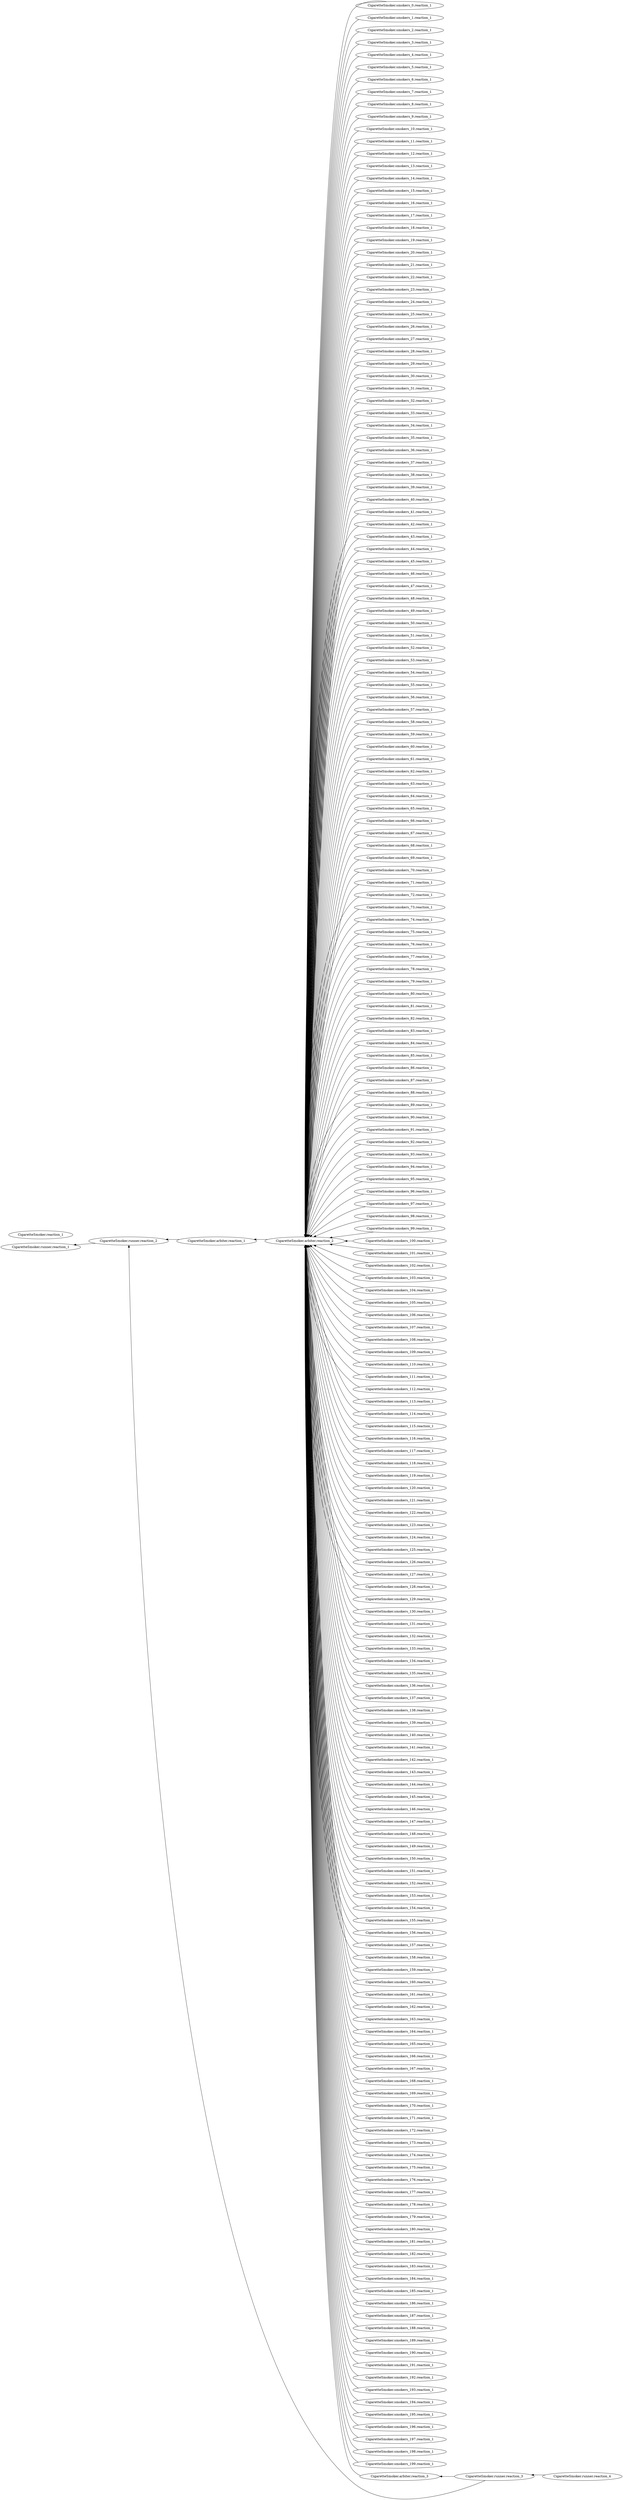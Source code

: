 digraph {
rankdir=LR;
subgraph {
rank=same;
CigaretteSmoker_reaction_1 [label="CigaretteSmoker.reaction_1"];
CigaretteSmoker_runner_reaction_1 [label="CigaretteSmoker.runner.reaction_1"];
}
subgraph {
rank=same;
CigaretteSmoker_runner_reaction_2 [label="CigaretteSmoker.runner.reaction_2"];
}
subgraph {
rank=same;
CigaretteSmoker_arbiter_reaction_1 [label="CigaretteSmoker.arbiter.reaction_1"];
}
subgraph {
rank=same;
CigaretteSmoker_arbiter_reaction_2 [label="CigaretteSmoker.arbiter.reaction_2"];
}
subgraph {
rank=same;
CigaretteSmoker_smokers_0_reaction_1 [label="CigaretteSmoker.smokers_0.reaction_1"];
CigaretteSmoker_smokers_1_reaction_1 [label="CigaretteSmoker.smokers_1.reaction_1"];
CigaretteSmoker_smokers_2_reaction_1 [label="CigaretteSmoker.smokers_2.reaction_1"];
CigaretteSmoker_smokers_3_reaction_1 [label="CigaretteSmoker.smokers_3.reaction_1"];
CigaretteSmoker_smokers_4_reaction_1 [label="CigaretteSmoker.smokers_4.reaction_1"];
CigaretteSmoker_smokers_5_reaction_1 [label="CigaretteSmoker.smokers_5.reaction_1"];
CigaretteSmoker_smokers_6_reaction_1 [label="CigaretteSmoker.smokers_6.reaction_1"];
CigaretteSmoker_smokers_7_reaction_1 [label="CigaretteSmoker.smokers_7.reaction_1"];
CigaretteSmoker_smokers_8_reaction_1 [label="CigaretteSmoker.smokers_8.reaction_1"];
CigaretteSmoker_smokers_9_reaction_1 [label="CigaretteSmoker.smokers_9.reaction_1"];
CigaretteSmoker_smokers_10_reaction_1 [label="CigaretteSmoker.smokers_10.reaction_1"];
CigaretteSmoker_smokers_11_reaction_1 [label="CigaretteSmoker.smokers_11.reaction_1"];
CigaretteSmoker_smokers_12_reaction_1 [label="CigaretteSmoker.smokers_12.reaction_1"];
CigaretteSmoker_smokers_13_reaction_1 [label="CigaretteSmoker.smokers_13.reaction_1"];
CigaretteSmoker_smokers_14_reaction_1 [label="CigaretteSmoker.smokers_14.reaction_1"];
CigaretteSmoker_smokers_15_reaction_1 [label="CigaretteSmoker.smokers_15.reaction_1"];
CigaretteSmoker_smokers_16_reaction_1 [label="CigaretteSmoker.smokers_16.reaction_1"];
CigaretteSmoker_smokers_17_reaction_1 [label="CigaretteSmoker.smokers_17.reaction_1"];
CigaretteSmoker_smokers_18_reaction_1 [label="CigaretteSmoker.smokers_18.reaction_1"];
CigaretteSmoker_smokers_19_reaction_1 [label="CigaretteSmoker.smokers_19.reaction_1"];
CigaretteSmoker_smokers_20_reaction_1 [label="CigaretteSmoker.smokers_20.reaction_1"];
CigaretteSmoker_smokers_21_reaction_1 [label="CigaretteSmoker.smokers_21.reaction_1"];
CigaretteSmoker_smokers_22_reaction_1 [label="CigaretteSmoker.smokers_22.reaction_1"];
CigaretteSmoker_smokers_23_reaction_1 [label="CigaretteSmoker.smokers_23.reaction_1"];
CigaretteSmoker_smokers_24_reaction_1 [label="CigaretteSmoker.smokers_24.reaction_1"];
CigaretteSmoker_smokers_25_reaction_1 [label="CigaretteSmoker.smokers_25.reaction_1"];
CigaretteSmoker_smokers_26_reaction_1 [label="CigaretteSmoker.smokers_26.reaction_1"];
CigaretteSmoker_smokers_27_reaction_1 [label="CigaretteSmoker.smokers_27.reaction_1"];
CigaretteSmoker_smokers_28_reaction_1 [label="CigaretteSmoker.smokers_28.reaction_1"];
CigaretteSmoker_smokers_29_reaction_1 [label="CigaretteSmoker.smokers_29.reaction_1"];
CigaretteSmoker_smokers_30_reaction_1 [label="CigaretteSmoker.smokers_30.reaction_1"];
CigaretteSmoker_smokers_31_reaction_1 [label="CigaretteSmoker.smokers_31.reaction_1"];
CigaretteSmoker_smokers_32_reaction_1 [label="CigaretteSmoker.smokers_32.reaction_1"];
CigaretteSmoker_smokers_33_reaction_1 [label="CigaretteSmoker.smokers_33.reaction_1"];
CigaretteSmoker_smokers_34_reaction_1 [label="CigaretteSmoker.smokers_34.reaction_1"];
CigaretteSmoker_smokers_35_reaction_1 [label="CigaretteSmoker.smokers_35.reaction_1"];
CigaretteSmoker_smokers_36_reaction_1 [label="CigaretteSmoker.smokers_36.reaction_1"];
CigaretteSmoker_smokers_37_reaction_1 [label="CigaretteSmoker.smokers_37.reaction_1"];
CigaretteSmoker_smokers_38_reaction_1 [label="CigaretteSmoker.smokers_38.reaction_1"];
CigaretteSmoker_smokers_39_reaction_1 [label="CigaretteSmoker.smokers_39.reaction_1"];
CigaretteSmoker_smokers_40_reaction_1 [label="CigaretteSmoker.smokers_40.reaction_1"];
CigaretteSmoker_smokers_41_reaction_1 [label="CigaretteSmoker.smokers_41.reaction_1"];
CigaretteSmoker_smokers_42_reaction_1 [label="CigaretteSmoker.smokers_42.reaction_1"];
CigaretteSmoker_smokers_43_reaction_1 [label="CigaretteSmoker.smokers_43.reaction_1"];
CigaretteSmoker_smokers_44_reaction_1 [label="CigaretteSmoker.smokers_44.reaction_1"];
CigaretteSmoker_smokers_45_reaction_1 [label="CigaretteSmoker.smokers_45.reaction_1"];
CigaretteSmoker_smokers_46_reaction_1 [label="CigaretteSmoker.smokers_46.reaction_1"];
CigaretteSmoker_smokers_47_reaction_1 [label="CigaretteSmoker.smokers_47.reaction_1"];
CigaretteSmoker_smokers_48_reaction_1 [label="CigaretteSmoker.smokers_48.reaction_1"];
CigaretteSmoker_smokers_49_reaction_1 [label="CigaretteSmoker.smokers_49.reaction_1"];
CigaretteSmoker_smokers_50_reaction_1 [label="CigaretteSmoker.smokers_50.reaction_1"];
CigaretteSmoker_smokers_51_reaction_1 [label="CigaretteSmoker.smokers_51.reaction_1"];
CigaretteSmoker_smokers_52_reaction_1 [label="CigaretteSmoker.smokers_52.reaction_1"];
CigaretteSmoker_smokers_53_reaction_1 [label="CigaretteSmoker.smokers_53.reaction_1"];
CigaretteSmoker_smokers_54_reaction_1 [label="CigaretteSmoker.smokers_54.reaction_1"];
CigaretteSmoker_smokers_55_reaction_1 [label="CigaretteSmoker.smokers_55.reaction_1"];
CigaretteSmoker_smokers_56_reaction_1 [label="CigaretteSmoker.smokers_56.reaction_1"];
CigaretteSmoker_smokers_57_reaction_1 [label="CigaretteSmoker.smokers_57.reaction_1"];
CigaretteSmoker_smokers_58_reaction_1 [label="CigaretteSmoker.smokers_58.reaction_1"];
CigaretteSmoker_smokers_59_reaction_1 [label="CigaretteSmoker.smokers_59.reaction_1"];
CigaretteSmoker_smokers_60_reaction_1 [label="CigaretteSmoker.smokers_60.reaction_1"];
CigaretteSmoker_smokers_61_reaction_1 [label="CigaretteSmoker.smokers_61.reaction_1"];
CigaretteSmoker_smokers_62_reaction_1 [label="CigaretteSmoker.smokers_62.reaction_1"];
CigaretteSmoker_smokers_63_reaction_1 [label="CigaretteSmoker.smokers_63.reaction_1"];
CigaretteSmoker_smokers_64_reaction_1 [label="CigaretteSmoker.smokers_64.reaction_1"];
CigaretteSmoker_smokers_65_reaction_1 [label="CigaretteSmoker.smokers_65.reaction_1"];
CigaretteSmoker_smokers_66_reaction_1 [label="CigaretteSmoker.smokers_66.reaction_1"];
CigaretteSmoker_smokers_67_reaction_1 [label="CigaretteSmoker.smokers_67.reaction_1"];
CigaretteSmoker_smokers_68_reaction_1 [label="CigaretteSmoker.smokers_68.reaction_1"];
CigaretteSmoker_smokers_69_reaction_1 [label="CigaretteSmoker.smokers_69.reaction_1"];
CigaretteSmoker_smokers_70_reaction_1 [label="CigaretteSmoker.smokers_70.reaction_1"];
CigaretteSmoker_smokers_71_reaction_1 [label="CigaretteSmoker.smokers_71.reaction_1"];
CigaretteSmoker_smokers_72_reaction_1 [label="CigaretteSmoker.smokers_72.reaction_1"];
CigaretteSmoker_smokers_73_reaction_1 [label="CigaretteSmoker.smokers_73.reaction_1"];
CigaretteSmoker_smokers_74_reaction_1 [label="CigaretteSmoker.smokers_74.reaction_1"];
CigaretteSmoker_smokers_75_reaction_1 [label="CigaretteSmoker.smokers_75.reaction_1"];
CigaretteSmoker_smokers_76_reaction_1 [label="CigaretteSmoker.smokers_76.reaction_1"];
CigaretteSmoker_smokers_77_reaction_1 [label="CigaretteSmoker.smokers_77.reaction_1"];
CigaretteSmoker_smokers_78_reaction_1 [label="CigaretteSmoker.smokers_78.reaction_1"];
CigaretteSmoker_smokers_79_reaction_1 [label="CigaretteSmoker.smokers_79.reaction_1"];
CigaretteSmoker_smokers_80_reaction_1 [label="CigaretteSmoker.smokers_80.reaction_1"];
CigaretteSmoker_smokers_81_reaction_1 [label="CigaretteSmoker.smokers_81.reaction_1"];
CigaretteSmoker_smokers_82_reaction_1 [label="CigaretteSmoker.smokers_82.reaction_1"];
CigaretteSmoker_smokers_83_reaction_1 [label="CigaretteSmoker.smokers_83.reaction_1"];
CigaretteSmoker_smokers_84_reaction_1 [label="CigaretteSmoker.smokers_84.reaction_1"];
CigaretteSmoker_smokers_85_reaction_1 [label="CigaretteSmoker.smokers_85.reaction_1"];
CigaretteSmoker_smokers_86_reaction_1 [label="CigaretteSmoker.smokers_86.reaction_1"];
CigaretteSmoker_smokers_87_reaction_1 [label="CigaretteSmoker.smokers_87.reaction_1"];
CigaretteSmoker_smokers_88_reaction_1 [label="CigaretteSmoker.smokers_88.reaction_1"];
CigaretteSmoker_smokers_89_reaction_1 [label="CigaretteSmoker.smokers_89.reaction_1"];
CigaretteSmoker_smokers_90_reaction_1 [label="CigaretteSmoker.smokers_90.reaction_1"];
CigaretteSmoker_smokers_91_reaction_1 [label="CigaretteSmoker.smokers_91.reaction_1"];
CigaretteSmoker_smokers_92_reaction_1 [label="CigaretteSmoker.smokers_92.reaction_1"];
CigaretteSmoker_smokers_93_reaction_1 [label="CigaretteSmoker.smokers_93.reaction_1"];
CigaretteSmoker_smokers_94_reaction_1 [label="CigaretteSmoker.smokers_94.reaction_1"];
CigaretteSmoker_smokers_95_reaction_1 [label="CigaretteSmoker.smokers_95.reaction_1"];
CigaretteSmoker_smokers_96_reaction_1 [label="CigaretteSmoker.smokers_96.reaction_1"];
CigaretteSmoker_smokers_97_reaction_1 [label="CigaretteSmoker.smokers_97.reaction_1"];
CigaretteSmoker_smokers_98_reaction_1 [label="CigaretteSmoker.smokers_98.reaction_1"];
CigaretteSmoker_smokers_99_reaction_1 [label="CigaretteSmoker.smokers_99.reaction_1"];
CigaretteSmoker_smokers_100_reaction_1 [label="CigaretteSmoker.smokers_100.reaction_1"];
CigaretteSmoker_smokers_101_reaction_1 [label="CigaretteSmoker.smokers_101.reaction_1"];
CigaretteSmoker_smokers_102_reaction_1 [label="CigaretteSmoker.smokers_102.reaction_1"];
CigaretteSmoker_smokers_103_reaction_1 [label="CigaretteSmoker.smokers_103.reaction_1"];
CigaretteSmoker_smokers_104_reaction_1 [label="CigaretteSmoker.smokers_104.reaction_1"];
CigaretteSmoker_smokers_105_reaction_1 [label="CigaretteSmoker.smokers_105.reaction_1"];
CigaretteSmoker_smokers_106_reaction_1 [label="CigaretteSmoker.smokers_106.reaction_1"];
CigaretteSmoker_smokers_107_reaction_1 [label="CigaretteSmoker.smokers_107.reaction_1"];
CigaretteSmoker_smokers_108_reaction_1 [label="CigaretteSmoker.smokers_108.reaction_1"];
CigaretteSmoker_smokers_109_reaction_1 [label="CigaretteSmoker.smokers_109.reaction_1"];
CigaretteSmoker_smokers_110_reaction_1 [label="CigaretteSmoker.smokers_110.reaction_1"];
CigaretteSmoker_smokers_111_reaction_1 [label="CigaretteSmoker.smokers_111.reaction_1"];
CigaretteSmoker_smokers_112_reaction_1 [label="CigaretteSmoker.smokers_112.reaction_1"];
CigaretteSmoker_smokers_113_reaction_1 [label="CigaretteSmoker.smokers_113.reaction_1"];
CigaretteSmoker_smokers_114_reaction_1 [label="CigaretteSmoker.smokers_114.reaction_1"];
CigaretteSmoker_smokers_115_reaction_1 [label="CigaretteSmoker.smokers_115.reaction_1"];
CigaretteSmoker_smokers_116_reaction_1 [label="CigaretteSmoker.smokers_116.reaction_1"];
CigaretteSmoker_smokers_117_reaction_1 [label="CigaretteSmoker.smokers_117.reaction_1"];
CigaretteSmoker_smokers_118_reaction_1 [label="CigaretteSmoker.smokers_118.reaction_1"];
CigaretteSmoker_smokers_119_reaction_1 [label="CigaretteSmoker.smokers_119.reaction_1"];
CigaretteSmoker_smokers_120_reaction_1 [label="CigaretteSmoker.smokers_120.reaction_1"];
CigaretteSmoker_smokers_121_reaction_1 [label="CigaretteSmoker.smokers_121.reaction_1"];
CigaretteSmoker_smokers_122_reaction_1 [label="CigaretteSmoker.smokers_122.reaction_1"];
CigaretteSmoker_smokers_123_reaction_1 [label="CigaretteSmoker.smokers_123.reaction_1"];
CigaretteSmoker_smokers_124_reaction_1 [label="CigaretteSmoker.smokers_124.reaction_1"];
CigaretteSmoker_smokers_125_reaction_1 [label="CigaretteSmoker.smokers_125.reaction_1"];
CigaretteSmoker_smokers_126_reaction_1 [label="CigaretteSmoker.smokers_126.reaction_1"];
CigaretteSmoker_smokers_127_reaction_1 [label="CigaretteSmoker.smokers_127.reaction_1"];
CigaretteSmoker_smokers_128_reaction_1 [label="CigaretteSmoker.smokers_128.reaction_1"];
CigaretteSmoker_smokers_129_reaction_1 [label="CigaretteSmoker.smokers_129.reaction_1"];
CigaretteSmoker_smokers_130_reaction_1 [label="CigaretteSmoker.smokers_130.reaction_1"];
CigaretteSmoker_smokers_131_reaction_1 [label="CigaretteSmoker.smokers_131.reaction_1"];
CigaretteSmoker_smokers_132_reaction_1 [label="CigaretteSmoker.smokers_132.reaction_1"];
CigaretteSmoker_smokers_133_reaction_1 [label="CigaretteSmoker.smokers_133.reaction_1"];
CigaretteSmoker_smokers_134_reaction_1 [label="CigaretteSmoker.smokers_134.reaction_1"];
CigaretteSmoker_smokers_135_reaction_1 [label="CigaretteSmoker.smokers_135.reaction_1"];
CigaretteSmoker_smokers_136_reaction_1 [label="CigaretteSmoker.smokers_136.reaction_1"];
CigaretteSmoker_smokers_137_reaction_1 [label="CigaretteSmoker.smokers_137.reaction_1"];
CigaretteSmoker_smokers_138_reaction_1 [label="CigaretteSmoker.smokers_138.reaction_1"];
CigaretteSmoker_smokers_139_reaction_1 [label="CigaretteSmoker.smokers_139.reaction_1"];
CigaretteSmoker_smokers_140_reaction_1 [label="CigaretteSmoker.smokers_140.reaction_1"];
CigaretteSmoker_smokers_141_reaction_1 [label="CigaretteSmoker.smokers_141.reaction_1"];
CigaretteSmoker_smokers_142_reaction_1 [label="CigaretteSmoker.smokers_142.reaction_1"];
CigaretteSmoker_smokers_143_reaction_1 [label="CigaretteSmoker.smokers_143.reaction_1"];
CigaretteSmoker_smokers_144_reaction_1 [label="CigaretteSmoker.smokers_144.reaction_1"];
CigaretteSmoker_smokers_145_reaction_1 [label="CigaretteSmoker.smokers_145.reaction_1"];
CigaretteSmoker_smokers_146_reaction_1 [label="CigaretteSmoker.smokers_146.reaction_1"];
CigaretteSmoker_smokers_147_reaction_1 [label="CigaretteSmoker.smokers_147.reaction_1"];
CigaretteSmoker_smokers_148_reaction_1 [label="CigaretteSmoker.smokers_148.reaction_1"];
CigaretteSmoker_smokers_149_reaction_1 [label="CigaretteSmoker.smokers_149.reaction_1"];
CigaretteSmoker_smokers_150_reaction_1 [label="CigaretteSmoker.smokers_150.reaction_1"];
CigaretteSmoker_smokers_151_reaction_1 [label="CigaretteSmoker.smokers_151.reaction_1"];
CigaretteSmoker_smokers_152_reaction_1 [label="CigaretteSmoker.smokers_152.reaction_1"];
CigaretteSmoker_smokers_153_reaction_1 [label="CigaretteSmoker.smokers_153.reaction_1"];
CigaretteSmoker_smokers_154_reaction_1 [label="CigaretteSmoker.smokers_154.reaction_1"];
CigaretteSmoker_smokers_155_reaction_1 [label="CigaretteSmoker.smokers_155.reaction_1"];
CigaretteSmoker_smokers_156_reaction_1 [label="CigaretteSmoker.smokers_156.reaction_1"];
CigaretteSmoker_smokers_157_reaction_1 [label="CigaretteSmoker.smokers_157.reaction_1"];
CigaretteSmoker_smokers_158_reaction_1 [label="CigaretteSmoker.smokers_158.reaction_1"];
CigaretteSmoker_smokers_159_reaction_1 [label="CigaretteSmoker.smokers_159.reaction_1"];
CigaretteSmoker_smokers_160_reaction_1 [label="CigaretteSmoker.smokers_160.reaction_1"];
CigaretteSmoker_smokers_161_reaction_1 [label="CigaretteSmoker.smokers_161.reaction_1"];
CigaretteSmoker_smokers_162_reaction_1 [label="CigaretteSmoker.smokers_162.reaction_1"];
CigaretteSmoker_smokers_163_reaction_1 [label="CigaretteSmoker.smokers_163.reaction_1"];
CigaretteSmoker_smokers_164_reaction_1 [label="CigaretteSmoker.smokers_164.reaction_1"];
CigaretteSmoker_smokers_165_reaction_1 [label="CigaretteSmoker.smokers_165.reaction_1"];
CigaretteSmoker_smokers_166_reaction_1 [label="CigaretteSmoker.smokers_166.reaction_1"];
CigaretteSmoker_smokers_167_reaction_1 [label="CigaretteSmoker.smokers_167.reaction_1"];
CigaretteSmoker_smokers_168_reaction_1 [label="CigaretteSmoker.smokers_168.reaction_1"];
CigaretteSmoker_smokers_169_reaction_1 [label="CigaretteSmoker.smokers_169.reaction_1"];
CigaretteSmoker_smokers_170_reaction_1 [label="CigaretteSmoker.smokers_170.reaction_1"];
CigaretteSmoker_smokers_171_reaction_1 [label="CigaretteSmoker.smokers_171.reaction_1"];
CigaretteSmoker_smokers_172_reaction_1 [label="CigaretteSmoker.smokers_172.reaction_1"];
CigaretteSmoker_smokers_173_reaction_1 [label="CigaretteSmoker.smokers_173.reaction_1"];
CigaretteSmoker_smokers_174_reaction_1 [label="CigaretteSmoker.smokers_174.reaction_1"];
CigaretteSmoker_smokers_175_reaction_1 [label="CigaretteSmoker.smokers_175.reaction_1"];
CigaretteSmoker_smokers_176_reaction_1 [label="CigaretteSmoker.smokers_176.reaction_1"];
CigaretteSmoker_smokers_177_reaction_1 [label="CigaretteSmoker.smokers_177.reaction_1"];
CigaretteSmoker_smokers_178_reaction_1 [label="CigaretteSmoker.smokers_178.reaction_1"];
CigaretteSmoker_smokers_179_reaction_1 [label="CigaretteSmoker.smokers_179.reaction_1"];
CigaretteSmoker_smokers_180_reaction_1 [label="CigaretteSmoker.smokers_180.reaction_1"];
CigaretteSmoker_smokers_181_reaction_1 [label="CigaretteSmoker.smokers_181.reaction_1"];
CigaretteSmoker_smokers_182_reaction_1 [label="CigaretteSmoker.smokers_182.reaction_1"];
CigaretteSmoker_smokers_183_reaction_1 [label="CigaretteSmoker.smokers_183.reaction_1"];
CigaretteSmoker_smokers_184_reaction_1 [label="CigaretteSmoker.smokers_184.reaction_1"];
CigaretteSmoker_smokers_185_reaction_1 [label="CigaretteSmoker.smokers_185.reaction_1"];
CigaretteSmoker_smokers_186_reaction_1 [label="CigaretteSmoker.smokers_186.reaction_1"];
CigaretteSmoker_smokers_187_reaction_1 [label="CigaretteSmoker.smokers_187.reaction_1"];
CigaretteSmoker_smokers_188_reaction_1 [label="CigaretteSmoker.smokers_188.reaction_1"];
CigaretteSmoker_smokers_189_reaction_1 [label="CigaretteSmoker.smokers_189.reaction_1"];
CigaretteSmoker_smokers_190_reaction_1 [label="CigaretteSmoker.smokers_190.reaction_1"];
CigaretteSmoker_smokers_191_reaction_1 [label="CigaretteSmoker.smokers_191.reaction_1"];
CigaretteSmoker_smokers_192_reaction_1 [label="CigaretteSmoker.smokers_192.reaction_1"];
CigaretteSmoker_smokers_193_reaction_1 [label="CigaretteSmoker.smokers_193.reaction_1"];
CigaretteSmoker_smokers_194_reaction_1 [label="CigaretteSmoker.smokers_194.reaction_1"];
CigaretteSmoker_smokers_195_reaction_1 [label="CigaretteSmoker.smokers_195.reaction_1"];
CigaretteSmoker_smokers_196_reaction_1 [label="CigaretteSmoker.smokers_196.reaction_1"];
CigaretteSmoker_smokers_197_reaction_1 [label="CigaretteSmoker.smokers_197.reaction_1"];
CigaretteSmoker_smokers_198_reaction_1 [label="CigaretteSmoker.smokers_198.reaction_1"];
CigaretteSmoker_smokers_199_reaction_1 [label="CigaretteSmoker.smokers_199.reaction_1"];
CigaretteSmoker_arbiter_reaction_3 [label="CigaretteSmoker.arbiter.reaction_3"];
}
subgraph {
rank=same;
CigaretteSmoker_runner_reaction_3 [label="CigaretteSmoker.runner.reaction_3"];
}
subgraph {
rank=same;
CigaretteSmoker_runner_reaction_4 [label="CigaretteSmoker.runner.reaction_4"];
}
CigaretteSmoker_reaction_1 -> CigaretteSmoker_runner_reaction_2 [style=invis];
CigaretteSmoker_runner_reaction_2 -> CigaretteSmoker_arbiter_reaction_1 [style=invis];
CigaretteSmoker_arbiter_reaction_1 -> CigaretteSmoker_arbiter_reaction_2 [style=invis];
CigaretteSmoker_arbiter_reaction_2 -> CigaretteSmoker_smokers_0_reaction_1 [style=invis];
CigaretteSmoker_smokers_0_reaction_1 -> CigaretteSmoker_runner_reaction_3 [style=invis];
CigaretteSmoker_runner_reaction_3 -> CigaretteSmoker_runner_reaction_4 [style=invis];
CigaretteSmoker_smokers_0_reaction_1 -> CigaretteSmoker_arbiter_reaction_2
CigaretteSmoker_smokers_1_reaction_1 -> CigaretteSmoker_arbiter_reaction_2
CigaretteSmoker_smokers_2_reaction_1 -> CigaretteSmoker_arbiter_reaction_2
CigaretteSmoker_smokers_3_reaction_1 -> CigaretteSmoker_arbiter_reaction_2
CigaretteSmoker_smokers_4_reaction_1 -> CigaretteSmoker_arbiter_reaction_2
CigaretteSmoker_smokers_5_reaction_1 -> CigaretteSmoker_arbiter_reaction_2
CigaretteSmoker_smokers_6_reaction_1 -> CigaretteSmoker_arbiter_reaction_2
CigaretteSmoker_smokers_7_reaction_1 -> CigaretteSmoker_arbiter_reaction_2
CigaretteSmoker_smokers_8_reaction_1 -> CigaretteSmoker_arbiter_reaction_2
CigaretteSmoker_smokers_9_reaction_1 -> CigaretteSmoker_arbiter_reaction_2
CigaretteSmoker_smokers_10_reaction_1 -> CigaretteSmoker_arbiter_reaction_2
CigaretteSmoker_smokers_11_reaction_1 -> CigaretteSmoker_arbiter_reaction_2
CigaretteSmoker_smokers_12_reaction_1 -> CigaretteSmoker_arbiter_reaction_2
CigaretteSmoker_smokers_13_reaction_1 -> CigaretteSmoker_arbiter_reaction_2
CigaretteSmoker_smokers_14_reaction_1 -> CigaretteSmoker_arbiter_reaction_2
CigaretteSmoker_smokers_15_reaction_1 -> CigaretteSmoker_arbiter_reaction_2
CigaretteSmoker_smokers_16_reaction_1 -> CigaretteSmoker_arbiter_reaction_2
CigaretteSmoker_smokers_17_reaction_1 -> CigaretteSmoker_arbiter_reaction_2
CigaretteSmoker_smokers_18_reaction_1 -> CigaretteSmoker_arbiter_reaction_2
CigaretteSmoker_smokers_19_reaction_1 -> CigaretteSmoker_arbiter_reaction_2
CigaretteSmoker_smokers_20_reaction_1 -> CigaretteSmoker_arbiter_reaction_2
CigaretteSmoker_smokers_21_reaction_1 -> CigaretteSmoker_arbiter_reaction_2
CigaretteSmoker_smokers_22_reaction_1 -> CigaretteSmoker_arbiter_reaction_2
CigaretteSmoker_smokers_23_reaction_1 -> CigaretteSmoker_arbiter_reaction_2
CigaretteSmoker_smokers_24_reaction_1 -> CigaretteSmoker_arbiter_reaction_2
CigaretteSmoker_smokers_25_reaction_1 -> CigaretteSmoker_arbiter_reaction_2
CigaretteSmoker_smokers_26_reaction_1 -> CigaretteSmoker_arbiter_reaction_2
CigaretteSmoker_smokers_27_reaction_1 -> CigaretteSmoker_arbiter_reaction_2
CigaretteSmoker_smokers_28_reaction_1 -> CigaretteSmoker_arbiter_reaction_2
CigaretteSmoker_smokers_29_reaction_1 -> CigaretteSmoker_arbiter_reaction_2
CigaretteSmoker_smokers_30_reaction_1 -> CigaretteSmoker_arbiter_reaction_2
CigaretteSmoker_smokers_31_reaction_1 -> CigaretteSmoker_arbiter_reaction_2
CigaretteSmoker_smokers_32_reaction_1 -> CigaretteSmoker_arbiter_reaction_2
CigaretteSmoker_smokers_33_reaction_1 -> CigaretteSmoker_arbiter_reaction_2
CigaretteSmoker_smokers_34_reaction_1 -> CigaretteSmoker_arbiter_reaction_2
CigaretteSmoker_smokers_35_reaction_1 -> CigaretteSmoker_arbiter_reaction_2
CigaretteSmoker_smokers_36_reaction_1 -> CigaretteSmoker_arbiter_reaction_2
CigaretteSmoker_smokers_37_reaction_1 -> CigaretteSmoker_arbiter_reaction_2
CigaretteSmoker_smokers_38_reaction_1 -> CigaretteSmoker_arbiter_reaction_2
CigaretteSmoker_smokers_39_reaction_1 -> CigaretteSmoker_arbiter_reaction_2
CigaretteSmoker_smokers_40_reaction_1 -> CigaretteSmoker_arbiter_reaction_2
CigaretteSmoker_smokers_41_reaction_1 -> CigaretteSmoker_arbiter_reaction_2
CigaretteSmoker_smokers_42_reaction_1 -> CigaretteSmoker_arbiter_reaction_2
CigaretteSmoker_smokers_43_reaction_1 -> CigaretteSmoker_arbiter_reaction_2
CigaretteSmoker_smokers_44_reaction_1 -> CigaretteSmoker_arbiter_reaction_2
CigaretteSmoker_smokers_45_reaction_1 -> CigaretteSmoker_arbiter_reaction_2
CigaretteSmoker_smokers_46_reaction_1 -> CigaretteSmoker_arbiter_reaction_2
CigaretteSmoker_smokers_47_reaction_1 -> CigaretteSmoker_arbiter_reaction_2
CigaretteSmoker_smokers_48_reaction_1 -> CigaretteSmoker_arbiter_reaction_2
CigaretteSmoker_smokers_49_reaction_1 -> CigaretteSmoker_arbiter_reaction_2
CigaretteSmoker_smokers_50_reaction_1 -> CigaretteSmoker_arbiter_reaction_2
CigaretteSmoker_smokers_51_reaction_1 -> CigaretteSmoker_arbiter_reaction_2
CigaretteSmoker_smokers_52_reaction_1 -> CigaretteSmoker_arbiter_reaction_2
CigaretteSmoker_smokers_53_reaction_1 -> CigaretteSmoker_arbiter_reaction_2
CigaretteSmoker_smokers_54_reaction_1 -> CigaretteSmoker_arbiter_reaction_2
CigaretteSmoker_smokers_55_reaction_1 -> CigaretteSmoker_arbiter_reaction_2
CigaretteSmoker_smokers_56_reaction_1 -> CigaretteSmoker_arbiter_reaction_2
CigaretteSmoker_smokers_57_reaction_1 -> CigaretteSmoker_arbiter_reaction_2
CigaretteSmoker_smokers_58_reaction_1 -> CigaretteSmoker_arbiter_reaction_2
CigaretteSmoker_smokers_59_reaction_1 -> CigaretteSmoker_arbiter_reaction_2
CigaretteSmoker_smokers_60_reaction_1 -> CigaretteSmoker_arbiter_reaction_2
CigaretteSmoker_smokers_61_reaction_1 -> CigaretteSmoker_arbiter_reaction_2
CigaretteSmoker_smokers_62_reaction_1 -> CigaretteSmoker_arbiter_reaction_2
CigaretteSmoker_smokers_63_reaction_1 -> CigaretteSmoker_arbiter_reaction_2
CigaretteSmoker_smokers_64_reaction_1 -> CigaretteSmoker_arbiter_reaction_2
CigaretteSmoker_smokers_65_reaction_1 -> CigaretteSmoker_arbiter_reaction_2
CigaretteSmoker_smokers_66_reaction_1 -> CigaretteSmoker_arbiter_reaction_2
CigaretteSmoker_smokers_67_reaction_1 -> CigaretteSmoker_arbiter_reaction_2
CigaretteSmoker_smokers_68_reaction_1 -> CigaretteSmoker_arbiter_reaction_2
CigaretteSmoker_smokers_69_reaction_1 -> CigaretteSmoker_arbiter_reaction_2
CigaretteSmoker_smokers_70_reaction_1 -> CigaretteSmoker_arbiter_reaction_2
CigaretteSmoker_smokers_71_reaction_1 -> CigaretteSmoker_arbiter_reaction_2
CigaretteSmoker_smokers_72_reaction_1 -> CigaretteSmoker_arbiter_reaction_2
CigaretteSmoker_smokers_73_reaction_1 -> CigaretteSmoker_arbiter_reaction_2
CigaretteSmoker_smokers_74_reaction_1 -> CigaretteSmoker_arbiter_reaction_2
CigaretteSmoker_smokers_75_reaction_1 -> CigaretteSmoker_arbiter_reaction_2
CigaretteSmoker_smokers_76_reaction_1 -> CigaretteSmoker_arbiter_reaction_2
CigaretteSmoker_smokers_77_reaction_1 -> CigaretteSmoker_arbiter_reaction_2
CigaretteSmoker_smokers_78_reaction_1 -> CigaretteSmoker_arbiter_reaction_2
CigaretteSmoker_smokers_79_reaction_1 -> CigaretteSmoker_arbiter_reaction_2
CigaretteSmoker_smokers_80_reaction_1 -> CigaretteSmoker_arbiter_reaction_2
CigaretteSmoker_smokers_81_reaction_1 -> CigaretteSmoker_arbiter_reaction_2
CigaretteSmoker_smokers_82_reaction_1 -> CigaretteSmoker_arbiter_reaction_2
CigaretteSmoker_smokers_83_reaction_1 -> CigaretteSmoker_arbiter_reaction_2
CigaretteSmoker_smokers_84_reaction_1 -> CigaretteSmoker_arbiter_reaction_2
CigaretteSmoker_smokers_85_reaction_1 -> CigaretteSmoker_arbiter_reaction_2
CigaretteSmoker_smokers_86_reaction_1 -> CigaretteSmoker_arbiter_reaction_2
CigaretteSmoker_smokers_87_reaction_1 -> CigaretteSmoker_arbiter_reaction_2
CigaretteSmoker_smokers_88_reaction_1 -> CigaretteSmoker_arbiter_reaction_2
CigaretteSmoker_smokers_89_reaction_1 -> CigaretteSmoker_arbiter_reaction_2
CigaretteSmoker_smokers_90_reaction_1 -> CigaretteSmoker_arbiter_reaction_2
CigaretteSmoker_smokers_91_reaction_1 -> CigaretteSmoker_arbiter_reaction_2
CigaretteSmoker_smokers_92_reaction_1 -> CigaretteSmoker_arbiter_reaction_2
CigaretteSmoker_smokers_93_reaction_1 -> CigaretteSmoker_arbiter_reaction_2
CigaretteSmoker_smokers_94_reaction_1 -> CigaretteSmoker_arbiter_reaction_2
CigaretteSmoker_smokers_95_reaction_1 -> CigaretteSmoker_arbiter_reaction_2
CigaretteSmoker_smokers_96_reaction_1 -> CigaretteSmoker_arbiter_reaction_2
CigaretteSmoker_smokers_97_reaction_1 -> CigaretteSmoker_arbiter_reaction_2
CigaretteSmoker_smokers_98_reaction_1 -> CigaretteSmoker_arbiter_reaction_2
CigaretteSmoker_smokers_99_reaction_1 -> CigaretteSmoker_arbiter_reaction_2
CigaretteSmoker_smokers_100_reaction_1 -> CigaretteSmoker_arbiter_reaction_2
CigaretteSmoker_smokers_101_reaction_1 -> CigaretteSmoker_arbiter_reaction_2
CigaretteSmoker_smokers_102_reaction_1 -> CigaretteSmoker_arbiter_reaction_2
CigaretteSmoker_smokers_103_reaction_1 -> CigaretteSmoker_arbiter_reaction_2
CigaretteSmoker_smokers_104_reaction_1 -> CigaretteSmoker_arbiter_reaction_2
CigaretteSmoker_smokers_105_reaction_1 -> CigaretteSmoker_arbiter_reaction_2
CigaretteSmoker_smokers_106_reaction_1 -> CigaretteSmoker_arbiter_reaction_2
CigaretteSmoker_smokers_107_reaction_1 -> CigaretteSmoker_arbiter_reaction_2
CigaretteSmoker_smokers_108_reaction_1 -> CigaretteSmoker_arbiter_reaction_2
CigaretteSmoker_smokers_109_reaction_1 -> CigaretteSmoker_arbiter_reaction_2
CigaretteSmoker_smokers_110_reaction_1 -> CigaretteSmoker_arbiter_reaction_2
CigaretteSmoker_smokers_111_reaction_1 -> CigaretteSmoker_arbiter_reaction_2
CigaretteSmoker_smokers_112_reaction_1 -> CigaretteSmoker_arbiter_reaction_2
CigaretteSmoker_smokers_113_reaction_1 -> CigaretteSmoker_arbiter_reaction_2
CigaretteSmoker_smokers_114_reaction_1 -> CigaretteSmoker_arbiter_reaction_2
CigaretteSmoker_smokers_115_reaction_1 -> CigaretteSmoker_arbiter_reaction_2
CigaretteSmoker_smokers_116_reaction_1 -> CigaretteSmoker_arbiter_reaction_2
CigaretteSmoker_smokers_117_reaction_1 -> CigaretteSmoker_arbiter_reaction_2
CigaretteSmoker_smokers_118_reaction_1 -> CigaretteSmoker_arbiter_reaction_2
CigaretteSmoker_smokers_119_reaction_1 -> CigaretteSmoker_arbiter_reaction_2
CigaretteSmoker_smokers_120_reaction_1 -> CigaretteSmoker_arbiter_reaction_2
CigaretteSmoker_smokers_121_reaction_1 -> CigaretteSmoker_arbiter_reaction_2
CigaretteSmoker_smokers_122_reaction_1 -> CigaretteSmoker_arbiter_reaction_2
CigaretteSmoker_smokers_123_reaction_1 -> CigaretteSmoker_arbiter_reaction_2
CigaretteSmoker_smokers_124_reaction_1 -> CigaretteSmoker_arbiter_reaction_2
CigaretteSmoker_smokers_125_reaction_1 -> CigaretteSmoker_arbiter_reaction_2
CigaretteSmoker_smokers_126_reaction_1 -> CigaretteSmoker_arbiter_reaction_2
CigaretteSmoker_smokers_127_reaction_1 -> CigaretteSmoker_arbiter_reaction_2
CigaretteSmoker_smokers_128_reaction_1 -> CigaretteSmoker_arbiter_reaction_2
CigaretteSmoker_smokers_129_reaction_1 -> CigaretteSmoker_arbiter_reaction_2
CigaretteSmoker_smokers_130_reaction_1 -> CigaretteSmoker_arbiter_reaction_2
CigaretteSmoker_smokers_131_reaction_1 -> CigaretteSmoker_arbiter_reaction_2
CigaretteSmoker_smokers_132_reaction_1 -> CigaretteSmoker_arbiter_reaction_2
CigaretteSmoker_smokers_133_reaction_1 -> CigaretteSmoker_arbiter_reaction_2
CigaretteSmoker_smokers_134_reaction_1 -> CigaretteSmoker_arbiter_reaction_2
CigaretteSmoker_smokers_135_reaction_1 -> CigaretteSmoker_arbiter_reaction_2
CigaretteSmoker_smokers_136_reaction_1 -> CigaretteSmoker_arbiter_reaction_2
CigaretteSmoker_smokers_137_reaction_1 -> CigaretteSmoker_arbiter_reaction_2
CigaretteSmoker_smokers_138_reaction_1 -> CigaretteSmoker_arbiter_reaction_2
CigaretteSmoker_smokers_139_reaction_1 -> CigaretteSmoker_arbiter_reaction_2
CigaretteSmoker_smokers_140_reaction_1 -> CigaretteSmoker_arbiter_reaction_2
CigaretteSmoker_smokers_141_reaction_1 -> CigaretteSmoker_arbiter_reaction_2
CigaretteSmoker_smokers_142_reaction_1 -> CigaretteSmoker_arbiter_reaction_2
CigaretteSmoker_smokers_143_reaction_1 -> CigaretteSmoker_arbiter_reaction_2
CigaretteSmoker_smokers_144_reaction_1 -> CigaretteSmoker_arbiter_reaction_2
CigaretteSmoker_smokers_145_reaction_1 -> CigaretteSmoker_arbiter_reaction_2
CigaretteSmoker_smokers_146_reaction_1 -> CigaretteSmoker_arbiter_reaction_2
CigaretteSmoker_smokers_147_reaction_1 -> CigaretteSmoker_arbiter_reaction_2
CigaretteSmoker_smokers_148_reaction_1 -> CigaretteSmoker_arbiter_reaction_2
CigaretteSmoker_smokers_149_reaction_1 -> CigaretteSmoker_arbiter_reaction_2
CigaretteSmoker_smokers_150_reaction_1 -> CigaretteSmoker_arbiter_reaction_2
CigaretteSmoker_smokers_151_reaction_1 -> CigaretteSmoker_arbiter_reaction_2
CigaretteSmoker_smokers_152_reaction_1 -> CigaretteSmoker_arbiter_reaction_2
CigaretteSmoker_smokers_153_reaction_1 -> CigaretteSmoker_arbiter_reaction_2
CigaretteSmoker_smokers_154_reaction_1 -> CigaretteSmoker_arbiter_reaction_2
CigaretteSmoker_smokers_155_reaction_1 -> CigaretteSmoker_arbiter_reaction_2
CigaretteSmoker_smokers_156_reaction_1 -> CigaretteSmoker_arbiter_reaction_2
CigaretteSmoker_smokers_157_reaction_1 -> CigaretteSmoker_arbiter_reaction_2
CigaretteSmoker_smokers_158_reaction_1 -> CigaretteSmoker_arbiter_reaction_2
CigaretteSmoker_smokers_159_reaction_1 -> CigaretteSmoker_arbiter_reaction_2
CigaretteSmoker_smokers_160_reaction_1 -> CigaretteSmoker_arbiter_reaction_2
CigaretteSmoker_smokers_161_reaction_1 -> CigaretteSmoker_arbiter_reaction_2
CigaretteSmoker_smokers_162_reaction_1 -> CigaretteSmoker_arbiter_reaction_2
CigaretteSmoker_smokers_163_reaction_1 -> CigaretteSmoker_arbiter_reaction_2
CigaretteSmoker_smokers_164_reaction_1 -> CigaretteSmoker_arbiter_reaction_2
CigaretteSmoker_smokers_165_reaction_1 -> CigaretteSmoker_arbiter_reaction_2
CigaretteSmoker_smokers_166_reaction_1 -> CigaretteSmoker_arbiter_reaction_2
CigaretteSmoker_smokers_167_reaction_1 -> CigaretteSmoker_arbiter_reaction_2
CigaretteSmoker_smokers_168_reaction_1 -> CigaretteSmoker_arbiter_reaction_2
CigaretteSmoker_smokers_169_reaction_1 -> CigaretteSmoker_arbiter_reaction_2
CigaretteSmoker_smokers_170_reaction_1 -> CigaretteSmoker_arbiter_reaction_2
CigaretteSmoker_smokers_171_reaction_1 -> CigaretteSmoker_arbiter_reaction_2
CigaretteSmoker_smokers_172_reaction_1 -> CigaretteSmoker_arbiter_reaction_2
CigaretteSmoker_smokers_173_reaction_1 -> CigaretteSmoker_arbiter_reaction_2
CigaretteSmoker_smokers_174_reaction_1 -> CigaretteSmoker_arbiter_reaction_2
CigaretteSmoker_smokers_175_reaction_1 -> CigaretteSmoker_arbiter_reaction_2
CigaretteSmoker_smokers_176_reaction_1 -> CigaretteSmoker_arbiter_reaction_2
CigaretteSmoker_smokers_177_reaction_1 -> CigaretteSmoker_arbiter_reaction_2
CigaretteSmoker_smokers_178_reaction_1 -> CigaretteSmoker_arbiter_reaction_2
CigaretteSmoker_smokers_179_reaction_1 -> CigaretteSmoker_arbiter_reaction_2
CigaretteSmoker_smokers_180_reaction_1 -> CigaretteSmoker_arbiter_reaction_2
CigaretteSmoker_smokers_181_reaction_1 -> CigaretteSmoker_arbiter_reaction_2
CigaretteSmoker_smokers_182_reaction_1 -> CigaretteSmoker_arbiter_reaction_2
CigaretteSmoker_smokers_183_reaction_1 -> CigaretteSmoker_arbiter_reaction_2
CigaretteSmoker_smokers_184_reaction_1 -> CigaretteSmoker_arbiter_reaction_2
CigaretteSmoker_smokers_185_reaction_1 -> CigaretteSmoker_arbiter_reaction_2
CigaretteSmoker_smokers_186_reaction_1 -> CigaretteSmoker_arbiter_reaction_2
CigaretteSmoker_smokers_187_reaction_1 -> CigaretteSmoker_arbiter_reaction_2
CigaretteSmoker_smokers_188_reaction_1 -> CigaretteSmoker_arbiter_reaction_2
CigaretteSmoker_smokers_189_reaction_1 -> CigaretteSmoker_arbiter_reaction_2
CigaretteSmoker_smokers_190_reaction_1 -> CigaretteSmoker_arbiter_reaction_2
CigaretteSmoker_smokers_191_reaction_1 -> CigaretteSmoker_arbiter_reaction_2
CigaretteSmoker_smokers_192_reaction_1 -> CigaretteSmoker_arbiter_reaction_2
CigaretteSmoker_smokers_193_reaction_1 -> CigaretteSmoker_arbiter_reaction_2
CigaretteSmoker_smokers_194_reaction_1 -> CigaretteSmoker_arbiter_reaction_2
CigaretteSmoker_smokers_195_reaction_1 -> CigaretteSmoker_arbiter_reaction_2
CigaretteSmoker_smokers_196_reaction_1 -> CigaretteSmoker_arbiter_reaction_2
CigaretteSmoker_smokers_197_reaction_1 -> CigaretteSmoker_arbiter_reaction_2
CigaretteSmoker_smokers_198_reaction_1 -> CigaretteSmoker_arbiter_reaction_2
CigaretteSmoker_smokers_199_reaction_1 -> CigaretteSmoker_arbiter_reaction_2
CigaretteSmoker_arbiter_reaction_1 -> CigaretteSmoker_runner_reaction_2
CigaretteSmoker_arbiter_reaction_2 -> CigaretteSmoker_arbiter_reaction_1
CigaretteSmoker_arbiter_reaction_3 -> CigaretteSmoker_arbiter_reaction_2
CigaretteSmoker_runner_reaction_3 -> CigaretteSmoker_arbiter_reaction_3
CigaretteSmoker_runner_reaction_2 -> CigaretteSmoker_runner_reaction_1
CigaretteSmoker_runner_reaction_3 -> CigaretteSmoker_runner_reaction_2
CigaretteSmoker_runner_reaction_4 -> CigaretteSmoker_runner_reaction_3
}
